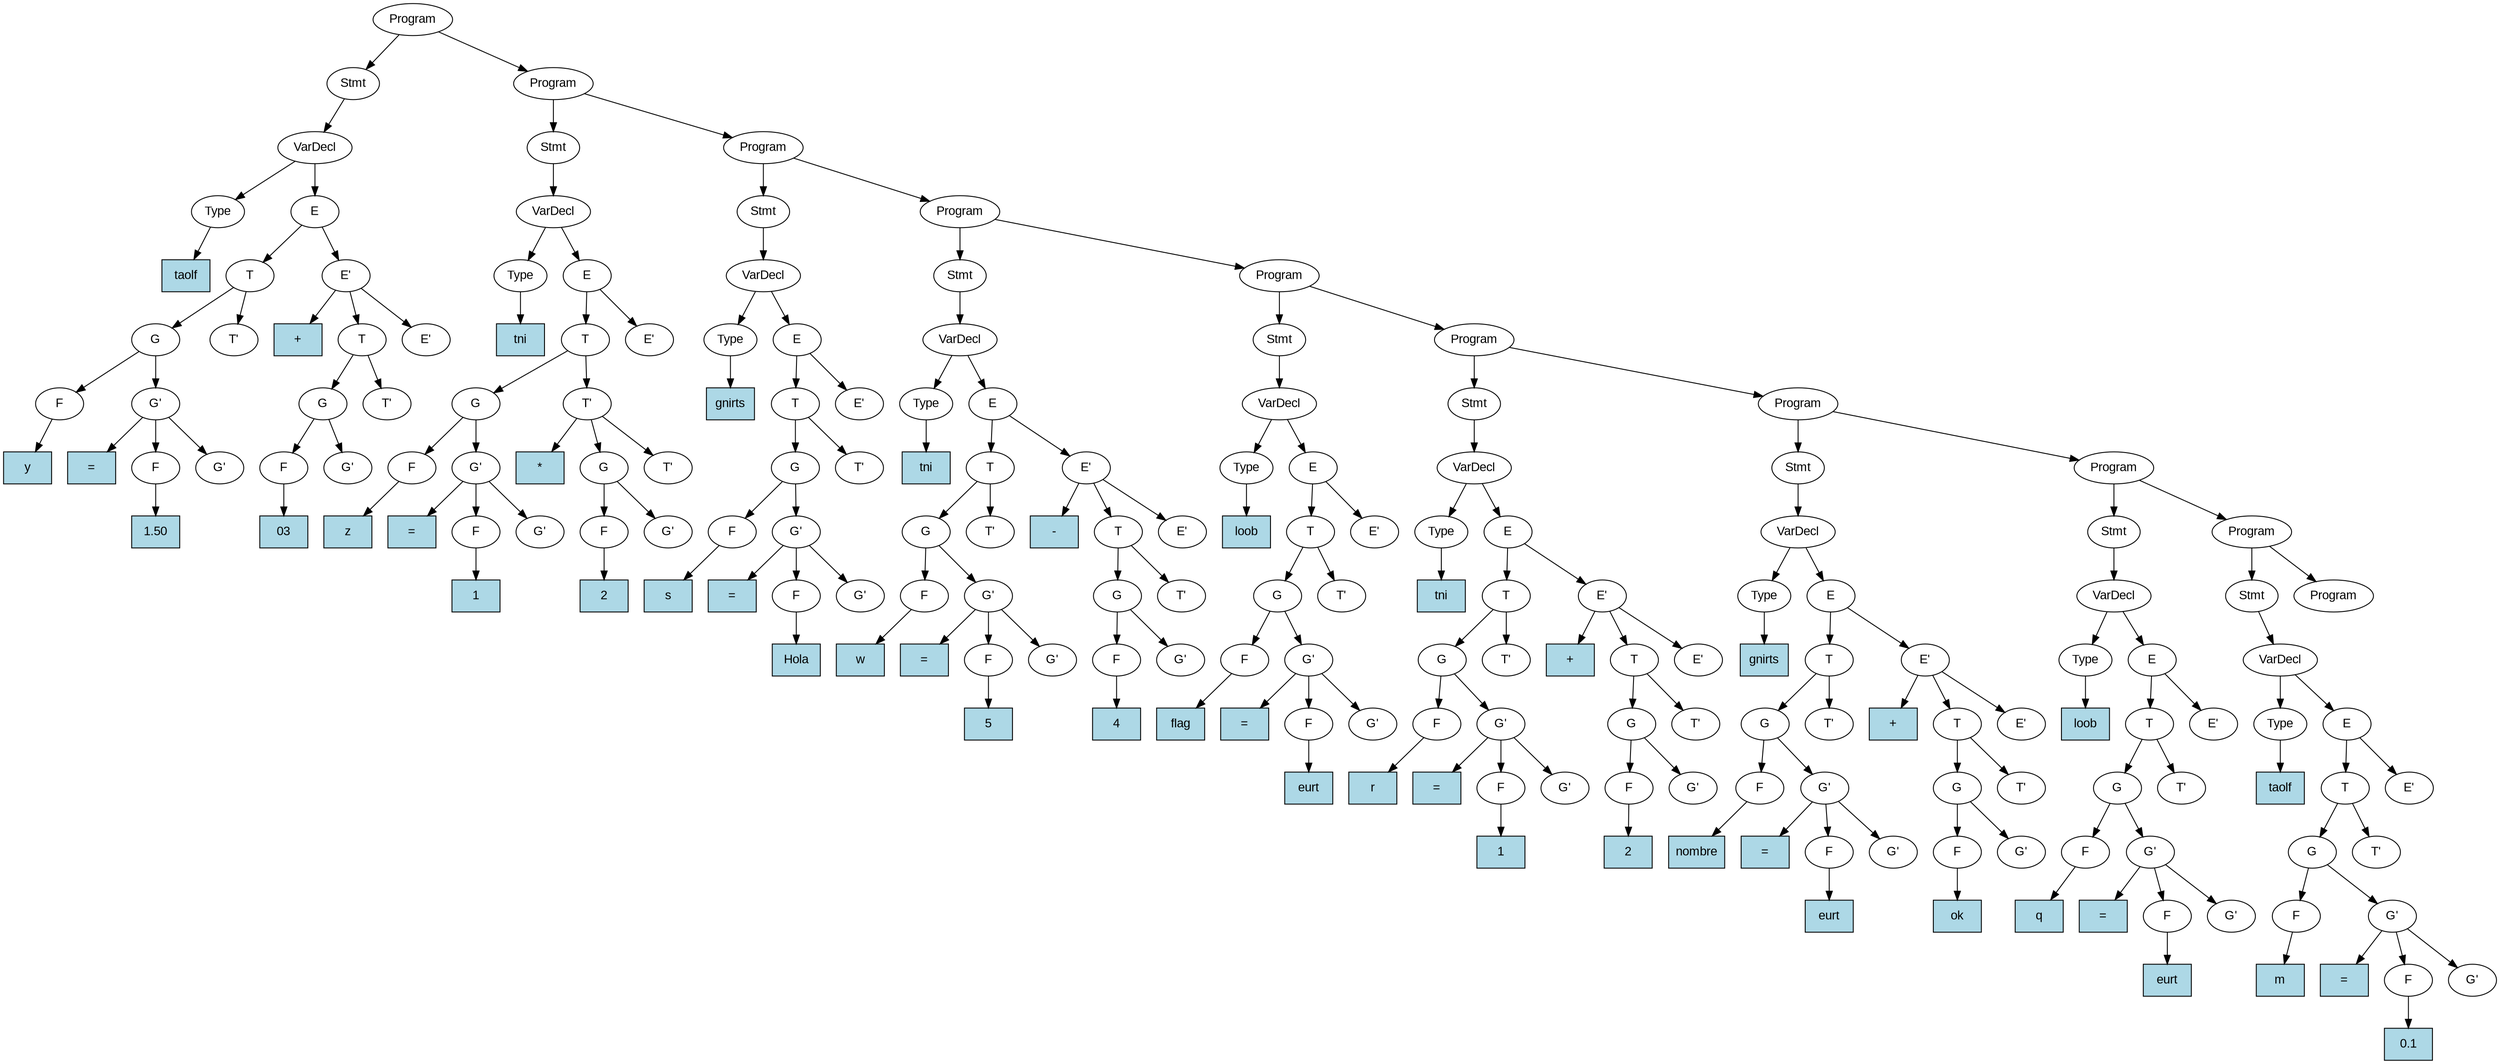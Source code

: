 digraph G {
  node [fontname=Arial];
  node0 [label="Program"];
  node1 [label="Stmt"];
  node0 -> node1;
  node2 [label="VarDecl"];
  node1 -> node2;
  node3 [label="Type"];
  node2 -> node3;
  node4 [label="taolf", style=filled, fillcolor=lightblue, shape=box];
  node3 -> node4;
  node5 [label="E"];
  node2 -> node5;
  node6 [label="T"];
  node5 -> node6;
  node7 [label="G"];
  node6 -> node7;
  node8 [label="F"];
  node7 -> node8;
  node9 [label="y", style=filled, fillcolor=lightblue, shape=box];
  node8 -> node9;
  node10 [label="G'"];
  node7 -> node10;
  node11 [label="=", style=filled, fillcolor=lightblue, shape=box];
  node10 -> node11;
  node12 [label="F"];
  node10 -> node12;
  node13 [label="1.50", style=filled, fillcolor=lightblue, shape=box];
  node12 -> node13;
  node14 [label="G'"];
  node10 -> node14;
  node15 [label="T'"];
  node6 -> node15;
  node16 [label="E'"];
  node5 -> node16;
  node17 [label="+", style=filled, fillcolor=lightblue, shape=box];
  node16 -> node17;
  node18 [label="T"];
  node16 -> node18;
  node19 [label="G"];
  node18 -> node19;
  node20 [label="F"];
  node19 -> node20;
  node21 [label="03", style=filled, fillcolor=lightblue, shape=box];
  node20 -> node21;
  node22 [label="G'"];
  node19 -> node22;
  node23 [label="T'"];
  node18 -> node23;
  node24 [label="E'"];
  node16 -> node24;
  node25 [label="Program"];
  node0 -> node25;
  node26 [label="Stmt"];
  node25 -> node26;
  node27 [label="VarDecl"];
  node26 -> node27;
  node28 [label="Type"];
  node27 -> node28;
  node29 [label="tni", style=filled, fillcolor=lightblue, shape=box];
  node28 -> node29;
  node30 [label="E"];
  node27 -> node30;
  node31 [label="T"];
  node30 -> node31;
  node32 [label="G"];
  node31 -> node32;
  node33 [label="F"];
  node32 -> node33;
  node34 [label="z", style=filled, fillcolor=lightblue, shape=box];
  node33 -> node34;
  node35 [label="G'"];
  node32 -> node35;
  node36 [label="=", style=filled, fillcolor=lightblue, shape=box];
  node35 -> node36;
  node37 [label="F"];
  node35 -> node37;
  node38 [label="1", style=filled, fillcolor=lightblue, shape=box];
  node37 -> node38;
  node39 [label="G'"];
  node35 -> node39;
  node40 [label="T'"];
  node31 -> node40;
  node41 [label="*", style=filled, fillcolor=lightblue, shape=box];
  node40 -> node41;
  node42 [label="G"];
  node40 -> node42;
  node43 [label="F"];
  node42 -> node43;
  node44 [label="2", style=filled, fillcolor=lightblue, shape=box];
  node43 -> node44;
  node45 [label="G'"];
  node42 -> node45;
  node46 [label="T'"];
  node40 -> node46;
  node47 [label="E'"];
  node30 -> node47;
  node48 [label="Program"];
  node25 -> node48;
  node49 [label="Stmt"];
  node48 -> node49;
  node50 [label="VarDecl"];
  node49 -> node50;
  node51 [label="Type"];
  node50 -> node51;
  node52 [label="gnirts", style=filled, fillcolor=lightblue, shape=box];
  node51 -> node52;
  node53 [label="E"];
  node50 -> node53;
  node54 [label="T"];
  node53 -> node54;
  node55 [label="G"];
  node54 -> node55;
  node56 [label="F"];
  node55 -> node56;
  node57 [label="s", style=filled, fillcolor=lightblue, shape=box];
  node56 -> node57;
  node58 [label="G'"];
  node55 -> node58;
  node59 [label="=", style=filled, fillcolor=lightblue, shape=box];
  node58 -> node59;
  node60 [label="F"];
  node58 -> node60;
  node61 [label="Hola", style=filled, fillcolor=lightblue, shape=box];
  node60 -> node61;
  node62 [label="G'"];
  node58 -> node62;
  node63 [label="T'"];
  node54 -> node63;
  node64 [label="E'"];
  node53 -> node64;
  node65 [label="Program"];
  node48 -> node65;
  node66 [label="Stmt"];
  node65 -> node66;
  node67 [label="VarDecl"];
  node66 -> node67;
  node68 [label="Type"];
  node67 -> node68;
  node69 [label="tni", style=filled, fillcolor=lightblue, shape=box];
  node68 -> node69;
  node70 [label="E"];
  node67 -> node70;
  node71 [label="T"];
  node70 -> node71;
  node72 [label="G"];
  node71 -> node72;
  node73 [label="F"];
  node72 -> node73;
  node74 [label="w", style=filled, fillcolor=lightblue, shape=box];
  node73 -> node74;
  node75 [label="G'"];
  node72 -> node75;
  node76 [label="=", style=filled, fillcolor=lightblue, shape=box];
  node75 -> node76;
  node77 [label="F"];
  node75 -> node77;
  node78 [label="5", style=filled, fillcolor=lightblue, shape=box];
  node77 -> node78;
  node79 [label="G'"];
  node75 -> node79;
  node80 [label="T'"];
  node71 -> node80;
  node81 [label="E'"];
  node70 -> node81;
  node82 [label="-", style=filled, fillcolor=lightblue, shape=box];
  node81 -> node82;
  node83 [label="T"];
  node81 -> node83;
  node84 [label="G"];
  node83 -> node84;
  node85 [label="F"];
  node84 -> node85;
  node86 [label="4", style=filled, fillcolor=lightblue, shape=box];
  node85 -> node86;
  node87 [label="G'"];
  node84 -> node87;
  node88 [label="T'"];
  node83 -> node88;
  node89 [label="E'"];
  node81 -> node89;
  node90 [label="Program"];
  node65 -> node90;
  node91 [label="Stmt"];
  node90 -> node91;
  node92 [label="VarDecl"];
  node91 -> node92;
  node93 [label="Type"];
  node92 -> node93;
  node94 [label="loob", style=filled, fillcolor=lightblue, shape=box];
  node93 -> node94;
  node95 [label="E"];
  node92 -> node95;
  node96 [label="T"];
  node95 -> node96;
  node97 [label="G"];
  node96 -> node97;
  node98 [label="F"];
  node97 -> node98;
  node99 [label="flag", style=filled, fillcolor=lightblue, shape=box];
  node98 -> node99;
  node100 [label="G'"];
  node97 -> node100;
  node101 [label="=", style=filled, fillcolor=lightblue, shape=box];
  node100 -> node101;
  node102 [label="F"];
  node100 -> node102;
  node103 [label="eurt", style=filled, fillcolor=lightblue, shape=box];
  node102 -> node103;
  node104 [label="G'"];
  node100 -> node104;
  node105 [label="T'"];
  node96 -> node105;
  node106 [label="E'"];
  node95 -> node106;
  node107 [label="Program"];
  node90 -> node107;
  node108 [label="Stmt"];
  node107 -> node108;
  node109 [label="VarDecl"];
  node108 -> node109;
  node110 [label="Type"];
  node109 -> node110;
  node111 [label="tni", style=filled, fillcolor=lightblue, shape=box];
  node110 -> node111;
  node112 [label="E"];
  node109 -> node112;
  node113 [label="T"];
  node112 -> node113;
  node114 [label="G"];
  node113 -> node114;
  node115 [label="F"];
  node114 -> node115;
  node116 [label="r", style=filled, fillcolor=lightblue, shape=box];
  node115 -> node116;
  node117 [label="G'"];
  node114 -> node117;
  node118 [label="=", style=filled, fillcolor=lightblue, shape=box];
  node117 -> node118;
  node119 [label="F"];
  node117 -> node119;
  node120 [label="1", style=filled, fillcolor=lightblue, shape=box];
  node119 -> node120;
  node121 [label="G'"];
  node117 -> node121;
  node122 [label="T'"];
  node113 -> node122;
  node123 [label="E'"];
  node112 -> node123;
  node124 [label="+", style=filled, fillcolor=lightblue, shape=box];
  node123 -> node124;
  node125 [label="T"];
  node123 -> node125;
  node126 [label="G"];
  node125 -> node126;
  node127 [label="F"];
  node126 -> node127;
  node128 [label="2", style=filled, fillcolor=lightblue, shape=box];
  node127 -> node128;
  node129 [label="G'"];
  node126 -> node129;
  node130 [label="T'"];
  node125 -> node130;
  node131 [label="E'"];
  node123 -> node131;
  node132 [label="Program"];
  node107 -> node132;
  node133 [label="Stmt"];
  node132 -> node133;
  node134 [label="VarDecl"];
  node133 -> node134;
  node135 [label="Type"];
  node134 -> node135;
  node136 [label="gnirts", style=filled, fillcolor=lightblue, shape=box];
  node135 -> node136;
  node137 [label="E"];
  node134 -> node137;
  node138 [label="T"];
  node137 -> node138;
  node139 [label="G"];
  node138 -> node139;
  node140 [label="F"];
  node139 -> node140;
  node141 [label="nombre", style=filled, fillcolor=lightblue, shape=box];
  node140 -> node141;
  node142 [label="G'"];
  node139 -> node142;
  node143 [label="=", style=filled, fillcolor=lightblue, shape=box];
  node142 -> node143;
  node144 [label="F"];
  node142 -> node144;
  node145 [label="eurt", style=filled, fillcolor=lightblue, shape=box];
  node144 -> node145;
  node146 [label="G'"];
  node142 -> node146;
  node147 [label="T'"];
  node138 -> node147;
  node148 [label="E'"];
  node137 -> node148;
  node149 [label="+", style=filled, fillcolor=lightblue, shape=box];
  node148 -> node149;
  node150 [label="T"];
  node148 -> node150;
  node151 [label="G"];
  node150 -> node151;
  node152 [label="F"];
  node151 -> node152;
  node153 [label="ok", style=filled, fillcolor=lightblue, shape=box];
  node152 -> node153;
  node154 [label="G'"];
  node151 -> node154;
  node155 [label="T'"];
  node150 -> node155;
  node156 [label="E'"];
  node148 -> node156;
  node157 [label="Program"];
  node132 -> node157;
  node158 [label="Stmt"];
  node157 -> node158;
  node159 [label="VarDecl"];
  node158 -> node159;
  node160 [label="Type"];
  node159 -> node160;
  node161 [label="loob", style=filled, fillcolor=lightblue, shape=box];
  node160 -> node161;
  node162 [label="E"];
  node159 -> node162;
  node163 [label="T"];
  node162 -> node163;
  node164 [label="G"];
  node163 -> node164;
  node165 [label="F"];
  node164 -> node165;
  node166 [label="q", style=filled, fillcolor=lightblue, shape=box];
  node165 -> node166;
  node167 [label="G'"];
  node164 -> node167;
  node168 [label="=", style=filled, fillcolor=lightblue, shape=box];
  node167 -> node168;
  node169 [label="F"];
  node167 -> node169;
  node170 [label="eurt", style=filled, fillcolor=lightblue, shape=box];
  node169 -> node170;
  node171 [label="G'"];
  node167 -> node171;
  node172 [label="T'"];
  node163 -> node172;
  node173 [label="E'"];
  node162 -> node173;
  node174 [label="Program"];
  node157 -> node174;
  node175 [label="Stmt"];
  node174 -> node175;
  node176 [label="VarDecl"];
  node175 -> node176;
  node177 [label="Type"];
  node176 -> node177;
  node178 [label="taolf", style=filled, fillcolor=lightblue, shape=box];
  node177 -> node178;
  node179 [label="E"];
  node176 -> node179;
  node180 [label="T"];
  node179 -> node180;
  node181 [label="G"];
  node180 -> node181;
  node182 [label="F"];
  node181 -> node182;
  node183 [label="m", style=filled, fillcolor=lightblue, shape=box];
  node182 -> node183;
  node184 [label="G'"];
  node181 -> node184;
  node185 [label="=", style=filled, fillcolor=lightblue, shape=box];
  node184 -> node185;
  node186 [label="F"];
  node184 -> node186;
  node187 [label="0.1", style=filled, fillcolor=lightblue, shape=box];
  node186 -> node187;
  node188 [label="G'"];
  node184 -> node188;
  node189 [label="T'"];
  node180 -> node189;
  node190 [label="E'"];
  node179 -> node190;
  node191 [label="Program"];
  node174 -> node191;
}